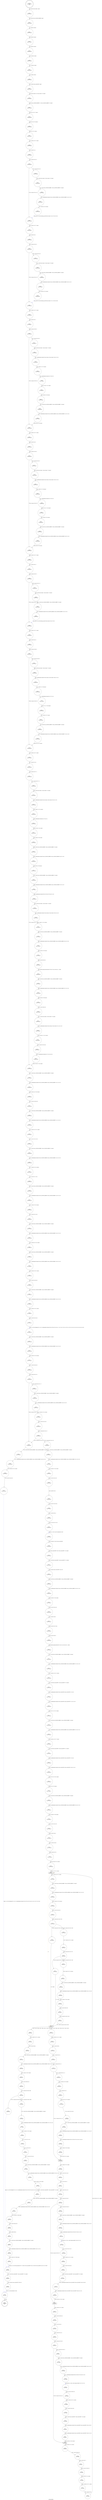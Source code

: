digraph process_polygon {
label="process_polygon"
39912 [label="N39912\n(rp:56, ep:0)\nexit", shape="doublecircle"]
39913 [label="N39913\n(rp:311, ep:311)\nentry", shape="doublecircle"]
39913 -> 39915 [label="%5 = alloca %struct.stream*, align 8"]
39915 [label="N39915\n(rp:310, ep:310)", shape="circle"]
39915 -> 39916 [label="%6 = alloca %struct._POLYGON_ORDER*, align 8"]
39916 [label="N39916\n(rp:309, ep:309)", shape="circle"]
39916 -> 39917 [label="%7 = alloca i32, align 4"]
39917 [label="N39917\n(rp:308, ep:308)", shape="circle"]
39917 -> 39918 [label="%8 = alloca i32, align 4"]
39918 [label="N39918\n(rp:307, ep:307)", shape="circle"]
39918 -> 39919 [label="%9 = alloca i32, align 4"]
39919 [label="N39919\n(rp:306, ep:306)", shape="circle"]
39919 -> 39920 [label="%10 = alloca i32, align 4"]
39920 [label="N39920\n(rp:305, ep:305)", shape="circle"]
39920 -> 39921 [label="%11 = alloca i32, align 4"]
39921 [label="N39921\n(rp:304, ep:304)", shape="circle"]
39921 -> 39922 [label="%12 = alloca i8, align 1"]
39922 [label="N39922\n(rp:303, ep:303)", shape="circle"]
39922 -> 39923 [label="%13 = alloca %struct._RD_POINT*, align 8"]
39923 [label="N39923\n(rp:302, ep:302)", shape="circle"]
39923 -> 39925 [label="store %struct.stream* %0, %struct.stream** %5, align 8"]
39925 [label="N39925\n(rp:301, ep:301)", shape="circle"]
39925 -> 39927 [label="store %struct._POLYGON_ORDER* %1, %struct._POLYGON_ORDER** %6, align 8"]
39927 [label="N39927\n(rp:300, ep:300)", shape="circle"]
39927 -> 39929 [label="store i32 %2, i32* %7, align 4"]
39929 [label="N39929\n(rp:299, ep:299)", shape="circle"]
39929 -> 39935 [label="store i32 %3, i32* %8, align 4"]
39935 [label="N39935\n(rp:298, ep:298)", shape="circle"]
39935 -> 39937 [label="store i8 0, i8* %12, align 1"]
39937 [label="N39937\n(rp:297, ep:297)", shape="circle"]
39937 -> 39938 [label="%14 = load i32, i32* %7, align 4"]
39938 [label="N39938\n(rp:296, ep:296)", shape="circle"]
39938 -> 39939 [label="%15 = and i32 %14, 1"]
39939 [label="N39939\n(rp:295, ep:295)", shape="circle"]
39939 -> 39940 [label="%16 = icmp ne i32 %15, 0"]
39940 [label="N39940\n(rp:294, ep:294)", shape="circle"]
39940 -> 40249 [label="[%16 = icmp ne i32 %15, 0]"]
39940 -> 39947 [label="[!(%16 = icmp ne i32 %15, 0)]"]
39942 [label="N39942\n(rp:292, ep:292)", shape="circle"]
39942 -> 39943 [label="%19 = load %struct._POLYGON_ORDER*, %struct._POLYGON_ORDER** %6, align 8"]
39943 [label="N39943\n(rp:291, ep:291)", shape="circle"]
39943 -> 39944 [label="%20 = getelementptr inbounds %struct._POLYGON_ORDER, %struct._POLYGON_ORDER* %19, i32 0, i32 0"]
39944 [label="N39944\n(rp:290, ep:290)", shape="circle"]
39944 -> 39945 [label="%21 = load i32, i32* %8, align 4"]
39945 [label="N39945\n(rp:289, ep:289)", shape="circle"]
39945 -> 39947 [label="rdp_in_coord --@-- call void @rdp_in_coord(%struct.stream* %18, i16* %20, i32 %21)", style="dashed", color="blue"]
39947 [label="N39947\n(rp:288, ep:288)", shape="circle"]
39947 -> 39948 [label="%23 = load i32, i32* %7, align 4"]
39948 [label="N39948\n(rp:287, ep:287)", shape="circle"]
39948 -> 39949 [label="%24 = and i32 %23, 2"]
39949 [label="N39949\n(rp:286, ep:286)", shape="circle"]
39949 -> 39950 [label="%25 = icmp ne i32 %24, 0"]
39950 [label="N39950\n(rp:285, ep:285)", shape="circle"]
39950 -> 40251 [label="[%25 = icmp ne i32 %24, 0]"]
39950 -> 39957 [label="[!(%25 = icmp ne i32 %24, 0)]"]
39952 [label="N39952\n(rp:283, ep:283)", shape="circle"]
39952 -> 39953 [label="%28 = load %struct._POLYGON_ORDER*, %struct._POLYGON_ORDER** %6, align 8"]
39953 [label="N39953\n(rp:282, ep:282)", shape="circle"]
39953 -> 39954 [label="%29 = getelementptr inbounds %struct._POLYGON_ORDER, %struct._POLYGON_ORDER* %28, i32 0, i32 1"]
39954 [label="N39954\n(rp:281, ep:281)", shape="circle"]
39954 -> 39955 [label="%30 = load i32, i32* %8, align 4"]
39955 [label="N39955\n(rp:280, ep:280)", shape="circle"]
39955 -> 39957 [label="rdp_in_coord --@-- call void @rdp_in_coord(%struct.stream* %27, i16* %29, i32 %30)", style="dashed", color="blue"]
39957 [label="N39957\n(rp:279, ep:279)", shape="circle"]
39957 -> 39958 [label="%32 = load i32, i32* %7, align 4"]
39958 [label="N39958\n(rp:278, ep:278)", shape="circle"]
39958 -> 39959 [label="%33 = and i32 %32, 4"]
39959 [label="N39959\n(rp:277, ep:277)", shape="circle"]
39959 -> 39960 [label="%34 = icmp ne i32 %33, 0"]
39960 [label="N39960\n(rp:276, ep:276)", shape="circle"]
39960 -> 40253 [label="[%34 = icmp ne i32 %33, 0]"]
39960 -> 39971 [label="[!(%34 = icmp ne i32 %33, 0)]"]
39962 [label="N39962\n(rp:274, ep:274)", shape="circle"]
39962 -> 39963 [label="%37 = getelementptr inbounds %struct.stream, %struct.stream* %36, i32 0, i32 0"]
39963 [label="N39963\n(rp:273, ep:273)", shape="circle"]
39963 -> 39964 [label="%38 = load i8*, i8** %37, align 8"]
39964 [label="N39964\n(rp:272, ep:272)", shape="circle"]
39964 -> 39965 [label="%39 = getelementptr inbounds i8, i8* %38, i32 1"]
39965 [label="N39965\n(rp:271, ep:271)", shape="circle"]
39965 -> 39966 [label="store i8* %39, i8** %37, align 8"]
39966 [label="N39966\n(rp:270, ep:270)", shape="circle"]
39966 -> 39967 [label="%40 = load i8, i8* %38, align 1"]
39967 [label="N39967\n(rp:269, ep:269)", shape="circle"]
39967 -> 39968 [label="%41 = load %struct._POLYGON_ORDER*, %struct._POLYGON_ORDER** %6, align 8"]
39968 [label="N39968\n(rp:268, ep:268)", shape="circle"]
39968 -> 39969 [label="%42 = getelementptr inbounds %struct._POLYGON_ORDER, %struct._POLYGON_ORDER* %41, i32 0, i32 2"]
39969 [label="N39969\n(rp:267, ep:267)", shape="circle"]
39969 -> 39971 [label="store i8 %40, i8* %42, align 4"]
39971 [label="N39971\n(rp:266, ep:266)", shape="circle"]
39971 -> 39972 [label="%44 = load i32, i32* %7, align 4"]
39972 [label="N39972\n(rp:265, ep:265)", shape="circle"]
39972 -> 39973 [label="%45 = and i32 %44, 8"]
39973 [label="N39973\n(rp:264, ep:264)", shape="circle"]
39973 -> 39974 [label="%46 = icmp ne i32 %45, 0"]
39974 [label="N39974\n(rp:263, ep:263)", shape="circle"]
39974 -> 40255 [label="[%46 = icmp ne i32 %45, 0]"]
39974 -> 39985 [label="[!(%46 = icmp ne i32 %45, 0)]"]
39976 [label="N39976\n(rp:261, ep:261)", shape="circle"]
39976 -> 39977 [label="%49 = getelementptr inbounds %struct.stream, %struct.stream* %48, i32 0, i32 0"]
39977 [label="N39977\n(rp:260, ep:260)", shape="circle"]
39977 -> 39978 [label="%50 = load i8*, i8** %49, align 8"]
39978 [label="N39978\n(rp:259, ep:259)", shape="circle"]
39978 -> 39979 [label="%51 = getelementptr inbounds i8, i8* %50, i32 1"]
39979 [label="N39979\n(rp:258, ep:258)", shape="circle"]
39979 -> 39980 [label="store i8* %51, i8** %49, align 8"]
39980 [label="N39980\n(rp:257, ep:257)", shape="circle"]
39980 -> 39981 [label="%52 = load i8, i8* %50, align 1"]
39981 [label="N39981\n(rp:256, ep:256)", shape="circle"]
39981 -> 39982 [label="%53 = load %struct._POLYGON_ORDER*, %struct._POLYGON_ORDER** %6, align 8"]
39982 [label="N39982\n(rp:255, ep:255)", shape="circle"]
39982 -> 39983 [label="%54 = getelementptr inbounds %struct._POLYGON_ORDER, %struct._POLYGON_ORDER* %53, i32 0, i32 3"]
39983 [label="N39983\n(rp:254, ep:254)", shape="circle"]
39983 -> 39985 [label="store i8 %52, i8* %54, align 1"]
39985 [label="N39985\n(rp:253, ep:253)", shape="circle"]
39985 -> 39986 [label="%56 = load i32, i32* %7, align 4"]
39986 [label="N39986\n(rp:252, ep:252)", shape="circle"]
39986 -> 39987 [label="%57 = and i32 %56, 16"]
39987 [label="N39987\n(rp:251, ep:251)", shape="circle"]
39987 -> 39988 [label="%58 = icmp ne i32 %57, 0"]
39988 [label="N39988\n(rp:250, ep:250)", shape="circle"]
39988 -> 40257 [label="[%58 = icmp ne i32 %57, 0]"]
39988 -> 39994 [label="[!(%58 = icmp ne i32 %57, 0)]"]
39990 [label="N39990\n(rp:248, ep:248)", shape="circle"]
39990 -> 39991 [label="%61 = load %struct._POLYGON_ORDER*, %struct._POLYGON_ORDER** %6, align 8"]
39991 [label="N39991\n(rp:247, ep:247)", shape="circle"]
39991 -> 39992 [label="%62 = getelementptr inbounds %struct._POLYGON_ORDER, %struct._POLYGON_ORDER* %61, i32 0, i32 4"]
39992 [label="N39992\n(rp:246, ep:246)", shape="circle"]
39992 -> 39994 [label="rdp_in_colour --@-- call void @rdp_in_colour(%struct.stream* %60, i32* %62)", style="dashed", color="blue"]
39994 [label="N39994\n(rp:245, ep:245)", shape="circle"]
39994 -> 39995 [label="%64 = load i32, i32* %7, align 4"]
39995 [label="N39995\n(rp:244, ep:244)", shape="circle"]
39995 -> 39996 [label="%65 = and i32 %64, 32"]
39996 [label="N39996\n(rp:243, ep:243)", shape="circle"]
39996 -> 39997 [label="%66 = icmp ne i32 %65, 0"]
39997 [label="N39997\n(rp:242, ep:242)", shape="circle"]
39997 -> 40259 [label="[%66 = icmp ne i32 %65, 0]"]
39997 -> 40008 [label="[!(%66 = icmp ne i32 %65, 0)]"]
39999 [label="N39999\n(rp:240, ep:240)", shape="circle"]
39999 -> 40000 [label="%69 = getelementptr inbounds %struct.stream, %struct.stream* %68, i32 0, i32 0"]
40000 [label="N40000\n(rp:239, ep:239)", shape="circle"]
40000 -> 40001 [label="%70 = load i8*, i8** %69, align 8"]
40001 [label="N40001\n(rp:238, ep:238)", shape="circle"]
40001 -> 40002 [label="%71 = getelementptr inbounds i8, i8* %70, i32 1"]
40002 [label="N40002\n(rp:237, ep:237)", shape="circle"]
40002 -> 40003 [label="store i8* %71, i8** %69, align 8"]
40003 [label="N40003\n(rp:236, ep:236)", shape="circle"]
40003 -> 40004 [label="%72 = load i8, i8* %70, align 1"]
40004 [label="N40004\n(rp:235, ep:235)", shape="circle"]
40004 -> 40005 [label="%73 = load %struct._POLYGON_ORDER*, %struct._POLYGON_ORDER** %6, align 8"]
40005 [label="N40005\n(rp:234, ep:234)", shape="circle"]
40005 -> 40006 [label="%74 = getelementptr inbounds %struct._POLYGON_ORDER, %struct._POLYGON_ORDER* %73, i32 0, i32 5"]
40006 [label="N40006\n(rp:233, ep:233)", shape="circle"]
40006 -> 40008 [label="store i8 %72, i8* %74, align 4"]
40008 [label="N40008\n(rp:232, ep:232)", shape="circle"]
40008 -> 40009 [label="%76 = load i32, i32* %7, align 4"]
40009 [label="N40009\n(rp:231, ep:231)", shape="circle"]
40009 -> 40010 [label="%77 = and i32 %76, 64"]
40010 [label="N40010\n(rp:230, ep:230)", shape="circle"]
40010 -> 40011 [label="%78 = icmp ne i32 %77, 0"]
40011 [label="N40011\n(rp:229, ep:229)", shape="circle"]
40011 -> 40261 [label="[%78 = icmp ne i32 %77, 0]"]
40011 -> 40043 [label="[!(%78 = icmp ne i32 %77, 0)]"]
40013 [label="N40013\n(rp:227, ep:227)", shape="circle"]
40013 -> 40014 [label="%81 = getelementptr inbounds %struct.stream, %struct.stream* %80, i32 0, i32 0"]
40014 [label="N40014\n(rp:226, ep:226)", shape="circle"]
40014 -> 40015 [label="%82 = load i8*, i8** %81, align 8"]
40015 [label="N40015\n(rp:225, ep:225)", shape="circle"]
40015 -> 40016 [label="%83 = getelementptr inbounds i8, i8* %82, i32 1"]
40016 [label="N40016\n(rp:224, ep:224)", shape="circle"]
40016 -> 40017 [label="store i8* %83, i8** %81, align 8"]
40017 [label="N40017\n(rp:223, ep:223)", shape="circle"]
40017 -> 40018 [label="%84 = load i8, i8* %82, align 1"]
40018 [label="N40018\n(rp:222, ep:222)", shape="circle"]
40018 -> 40019 [label="%85 = load %struct._POLYGON_ORDER*, %struct._POLYGON_ORDER** %6, align 8"]
40019 [label="N40019\n(rp:221, ep:221)", shape="circle"]
40019 -> 40020 [label="%86 = getelementptr inbounds %struct._POLYGON_ORDER, %struct._POLYGON_ORDER* %85, i32 0, i32 6"]
40020 [label="N40020\n(rp:220, ep:220)", shape="circle"]
40020 -> 40021 [label="store i8 %84, i8* %86, align 1"]
40021 [label="N40021\n(rp:219, ep:219)", shape="circle"]
40021 -> 40022 [label="%87 = load %struct._POLYGON_ORDER*, %struct._POLYGON_ORDER** %6, align 8"]
40022 [label="N40022\n(rp:218, ep:218)", shape="circle"]
40022 -> 40023 [label="%88 = getelementptr inbounds %struct._POLYGON_ORDER, %struct._POLYGON_ORDER* %87, i32 0, i32 7"]
40023 [label="N40023\n(rp:217, ep:217)", shape="circle"]
40023 -> 40024 [label="%89 = getelementptr inbounds [256 x i8], [256 x i8]* %88, i32 0, i32 0"]
40024 [label="N40024\n(rp:216, ep:216)", shape="circle"]
40024 -> 40025 [label="%90 = load %struct.stream*, %struct.stream** %5, align 8"]
40025 [label="N40025\n(rp:215, ep:215)", shape="circle"]
40025 -> 40026 [label="%91 = getelementptr inbounds %struct.stream, %struct.stream* %90, i32 0, i32 0"]
40026 [label="N40026\n(rp:214, ep:214)", shape="circle"]
40026 -> 40027 [label="%92 = load i8*, i8** %91, align 8"]
40027 [label="N40027\n(rp:213, ep:213)", shape="circle"]
40027 -> 40028 [label="%93 = load %struct._POLYGON_ORDER*, %struct._POLYGON_ORDER** %6, align 8"]
40028 [label="N40028\n(rp:212, ep:212)", shape="circle"]
40028 -> 40029 [label="%94 = getelementptr inbounds %struct._POLYGON_ORDER, %struct._POLYGON_ORDER* %93, i32 0, i32 6"]
40029 [label="N40029\n(rp:211, ep:211)", shape="circle"]
40029 -> 40030 [label="%95 = load i8, i8* %94, align 1"]
40030 [label="N40030\n(rp:210, ep:210)", shape="circle"]
40030 -> 40031 [label="%96 = zext i8 %95 to i64"]
40031 [label="N40031\n(rp:209, ep:209)", shape="circle"]
40031 -> 40032 [label="call void @llvm.memcpy.p0i8.p0i8.i64(i8* %89, i8* %92, i64 %96, i32 1, i1 false)"]
40032 [label="N40032\n(rp:208, ep:208)", shape="circle"]
40032 -> 40033 [label="%97 = load %struct._POLYGON_ORDER*, %struct._POLYGON_ORDER** %6, align 8"]
40033 [label="N40033\n(rp:207, ep:207)", shape="circle"]
40033 -> 40034 [label="%98 = getelementptr inbounds %struct._POLYGON_ORDER, %struct._POLYGON_ORDER* %97, i32 0, i32 6"]
40034 [label="N40034\n(rp:206, ep:206)", shape="circle"]
40034 -> 40035 [label="%99 = load i8, i8* %98, align 1"]
40035 [label="N40035\n(rp:205, ep:205)", shape="circle"]
40035 -> 40036 [label="%100 = zext i8 %99 to i32"]
40036 [label="N40036\n(rp:204, ep:204)", shape="circle"]
40036 -> 40037 [label="%101 = load %struct.stream*, %struct.stream** %5, align 8"]
40037 [label="N40037\n(rp:203, ep:203)", shape="circle"]
40037 -> 40038 [label="%102 = getelementptr inbounds %struct.stream, %struct.stream* %101, i32 0, i32 0"]
40038 [label="N40038\n(rp:202, ep:202)", shape="circle"]
40038 -> 40039 [label="%103 = load i8*, i8** %102, align 8"]
40039 [label="N40039\n(rp:201, ep:201)", shape="circle"]
40039 -> 40040 [label="%104 = sext i32 %100 to i64"]
40040 [label="N40040\n(rp:200, ep:200)", shape="circle"]
40040 -> 40041 [label="%105 = getelementptr inbounds i8, i8* %103, i64 %104"]
40041 [label="N40041\n(rp:199, ep:199)", shape="circle"]
40041 -> 40043 [label="store i8* %105, i8** %102, align 8"]
40043 [label="N40043\n(rp:198, ep:198)", shape="circle"]
40043 -> 40044 [label="%107 = load %struct._POLYGON_ORDER*, %struct._POLYGON_ORDER** %6, align 8"]
40044 [label="N40044\n(rp:197, ep:197)", shape="circle"]
40044 -> 40045 [label="%108 = getelementptr inbounds %struct._POLYGON_ORDER, %struct._POLYGON_ORDER* %107, i32 0, i32 0"]
40045 [label="N40045\n(rp:196, ep:196)", shape="circle"]
40045 -> 40046 [label="%109 = load i16, i16* %108, align 4"]
40046 [label="N40046\n(rp:195, ep:195)", shape="circle"]
40046 -> 40047 [label="%110 = sext i16 %109 to i32"]
40047 [label="N40047\n(rp:194, ep:194)", shape="circle"]
40047 -> 40048 [label="%111 = load %struct._POLYGON_ORDER*, %struct._POLYGON_ORDER** %6, align 8"]
40048 [label="N40048\n(rp:193, ep:193)", shape="circle"]
40048 -> 40049 [label="%112 = getelementptr inbounds %struct._POLYGON_ORDER, %struct._POLYGON_ORDER* %111, i32 0, i32 1"]
40049 [label="N40049\n(rp:192, ep:192)", shape="circle"]
40049 -> 40050 [label="%113 = load i16, i16* %112, align 2"]
40050 [label="N40050\n(rp:191, ep:191)", shape="circle"]
40050 -> 40051 [label="%114 = sext i16 %113 to i32"]
40051 [label="N40051\n(rp:190, ep:190)", shape="circle"]
40051 -> 40052 [label="%115 = load %struct._POLYGON_ORDER*, %struct._POLYGON_ORDER** %6, align 8"]
40052 [label="N40052\n(rp:189, ep:189)", shape="circle"]
40052 -> 40053 [label="%116 = getelementptr inbounds %struct._POLYGON_ORDER, %struct._POLYGON_ORDER* %115, i32 0, i32 2"]
40053 [label="N40053\n(rp:188, ep:188)", shape="circle"]
40053 -> 40054 [label="%117 = load i8, i8* %116, align 4"]
40054 [label="N40054\n(rp:187, ep:187)", shape="circle"]
40054 -> 40055 [label="%118 = zext i8 %117 to i32"]
40055 [label="N40055\n(rp:186, ep:186)", shape="circle"]
40055 -> 40056 [label="%119 = load %struct._POLYGON_ORDER*, %struct._POLYGON_ORDER** %6, align 8"]
40056 [label="N40056\n(rp:185, ep:185)", shape="circle"]
40056 -> 40057 [label="%120 = getelementptr inbounds %struct._POLYGON_ORDER, %struct._POLYGON_ORDER* %119, i32 0, i32 3"]
40057 [label="N40057\n(rp:184, ep:184)", shape="circle"]
40057 -> 40058 [label="%121 = load i8, i8* %120, align 1"]
40058 [label="N40058\n(rp:183, ep:183)", shape="circle"]
40058 -> 40059 [label="%122 = zext i8 %121 to i32"]
40059 [label="N40059\n(rp:182, ep:182)", shape="circle"]
40059 -> 40060 [label="%123 = load %struct._POLYGON_ORDER*, %struct._POLYGON_ORDER** %6, align 8"]
40060 [label="N40060\n(rp:181, ep:181)", shape="circle"]
40060 -> 40061 [label="%124 = getelementptr inbounds %struct._POLYGON_ORDER, %struct._POLYGON_ORDER* %123, i32 0, i32 4"]
40061 [label="N40061\n(rp:180, ep:180)", shape="circle"]
40061 -> 40062 [label="%125 = load i32, i32* %124, align 4"]
40062 [label="N40062\n(rp:179, ep:179)", shape="circle"]
40062 -> 40063 [label="%126 = load %struct._POLYGON_ORDER*, %struct._POLYGON_ORDER** %6, align 8"]
40063 [label="N40063\n(rp:178, ep:178)", shape="circle"]
40063 -> 40064 [label="%127 = getelementptr inbounds %struct._POLYGON_ORDER, %struct._POLYGON_ORDER* %126, i32 0, i32 5"]
40064 [label="N40064\n(rp:177, ep:177)", shape="circle"]
40064 -> 40065 [label="%128 = load i8, i8* %127, align 4"]
40065 [label="N40065\n(rp:176, ep:176)", shape="circle"]
40065 -> 40066 [label="%129 = zext i8 %128 to i32"]
40066 [label="N40066\n(rp:175, ep:175)", shape="circle"]
40066 -> 40067 [label="%130 = load %struct._POLYGON_ORDER*, %struct._POLYGON_ORDER** %6, align 8"]
40067 [label="N40067\n(rp:174, ep:174)", shape="circle"]
40067 -> 40068 [label="%131 = getelementptr inbounds %struct._POLYGON_ORDER, %struct._POLYGON_ORDER* %130, i32 0, i32 6"]
40068 [label="N40068\n(rp:173, ep:173)", shape="circle"]
40068 -> 40069 [label="%132 = load i8, i8* %131, align 1"]
40069 [label="N40069\n(rp:172, ep:172)", shape="circle"]
40069 -> 40070 [label="%133 = zext i8 %132 to i32"]
40070 [label="N40070\n(rp:171, ep:171)", shape="circle"]
40070 -> 40071 [label="logger --@-- call void @logger(i32 5, i32 0, i8* getelementptr inbounds ([68 x i8], [68 x i8]* @.str.24.117, i32 0, i32 0), i32 %110, i32 %114, i32 %118, i32 %122, i32 %125, i32 %129, i32 %133)", style="dashed", color="blue"]
40071 [label="N40071\n(rp:170, ep:170)", shape="circle"]
40071 -> 40072 [label="%134 = load %struct._POLYGON_ORDER*, %struct._POLYGON_ORDER** %6, align 8"]
40072 [label="N40072\n(rp:169, ep:169)", shape="circle"]
40072 -> 40073 [label="%135 = getelementptr inbounds %struct._POLYGON_ORDER, %struct._POLYGON_ORDER* %134, i32 0, i32 2"]
40073 [label="N40073\n(rp:168, ep:168)", shape="circle"]
40073 -> 40074 [label="%136 = load i8, i8* %135, align 4"]
40074 [label="N40074\n(rp:167, ep:167)", shape="circle"]
40074 -> 40075 [label="%137 = zext i8 %136 to i32"]
40075 [label="N40075\n(rp:166, ep:166)", shape="circle"]
40075 -> 40076 [label="%138 = icmp slt i32 %137, 1"]
40076 [label="N40076\n(rp:165, ep:165)", shape="circle"]
40076 -> 40264 [label="[!(%138 = icmp slt i32 %137, 1)]"]
40076 -> 40083 [label="[%138 = icmp slt i32 %137, 1]"]
40078 [label="N40078\n(rp:163, ep:163)", shape="circle"]
40078 -> 40079 [label="%141 = getelementptr inbounds %struct._POLYGON_ORDER, %struct._POLYGON_ORDER* %140, i32 0, i32 2"]
40079 [label="N40079\n(rp:162, ep:162)", shape="circle"]
40079 -> 40080 [label="%142 = load i8, i8* %141, align 4"]
40080 [label="N40080\n(rp:161, ep:161)", shape="circle"]
40080 -> 40081 [label="%143 = zext i8 %142 to i32"]
40081 [label="N40081\n(rp:160, ep:160)", shape="circle"]
40081 -> 40082 [label="%144 = icmp sgt i32 %143, 16"]
40082 [label="N40082\n(rp:159, ep:159)", shape="circle"]
40082 -> 40266 [label="[!(%144 = icmp sgt i32 %143, 16)]"]
40082 -> 40083 [label="[%144 = icmp sgt i32 %143, 16]"]
40083 [label="N40083\n(rp:158, ep:158)", shape="circle"]
40083 -> 40084 [label="%146 = load %struct._POLYGON_ORDER*, %struct._POLYGON_ORDER** %6, align 8"]
40084 [label="N40084\n(rp:157, ep:157)", shape="circle"]
40084 -> 40085 [label="%147 = getelementptr inbounds %struct._POLYGON_ORDER, %struct._POLYGON_ORDER* %146, i32 0, i32 2"]
40085 [label="N40085\n(rp:156, ep:156)", shape="circle"]
40085 -> 40086 [label="%148 = load i8, i8* %147, align 4"]
40086 [label="N40086\n(rp:155, ep:155)", shape="circle"]
40086 -> 40087 [label="%149 = zext i8 %148 to i32"]
40087 [label="N40087\n(rp:154, ep:154)", shape="circle"]
40087 -> 40248 [label="logger --@-- call void @logger(i32 5, i32 3, i8* getelementptr inbounds ([33 x i8], [33 x i8]* @.str.25.118, i32 0, i32 0), i32 %149)", style="dashed", color="blue"]
40090 [label="N40090\n(rp:152, ep:152)", shape="circle"]
40090 -> 40091 [label="%152 = getelementptr inbounds %struct._POLYGON_ORDER, %struct._POLYGON_ORDER* %151, i32 0, i32 5"]
40091 [label="N40091\n(rp:151, ep:151)", shape="circle"]
40091 -> 40092 [label="%153 = load i8, i8* %152, align 4"]
40092 [label="N40092\n(rp:150, ep:150)", shape="circle"]
40092 -> 40093 [label="%154 = zext i8 %153 to i32"]
40093 [label="N40093\n(rp:149, ep:149)", shape="circle"]
40093 -> 40094 [label="%155 = add i32 %154, 1"]
40094 [label="N40094\n(rp:148, ep:148)", shape="circle"]
40094 -> 40095 [label="%156 = sext i32 %155 to i64"]
40095 [label="N40095\n(rp:147, ep:147)", shape="circle"]
40095 -> 40096 [label="%157 = mul i64 %156, 4"]
40096 [label="N40096\n(rp:146, ep:146)", shape="circle"]
40096 -> 40097 [label="%158 = trunc i64 %157 to i32"]
40097 [label="N40097\n(rp:145, ep:145)", shape="circle"]
40097 -> 40098 [label="xmalloc --@-- %159 = call i8* @xmalloc(i32 %158)", style="dashed", color="blue"]
40098 [label="N40098\n(rp:144, ep:144)", shape="circle"]
40098 -> 40099 [label="%160 = bitcast i8* %159 to %struct._RD_POINT*"]
40099 [label="N40099\n(rp:143, ep:143)", shape="circle"]
40099 -> 40100 [label="store %struct._RD_POINT* %160, %struct._RD_POINT** %13, align 8"]
40100 [label="N40100\n(rp:142, ep:142)", shape="circle"]
40100 -> 40101 [label="%161 = load %struct._RD_POINT*, %struct._RD_POINT** %13, align 8"]
40101 [label="N40101\n(rp:141, ep:141)", shape="circle"]
40101 -> 40102 [label="%162 = bitcast %struct._RD_POINT* %161 to i8*"]
40102 [label="N40102\n(rp:140, ep:140)", shape="circle"]
40102 -> 40103 [label="%163 = load %struct._POLYGON_ORDER*, %struct._POLYGON_ORDER** %6, align 8"]
40103 [label="N40103\n(rp:139, ep:139)", shape="circle"]
40103 -> 40104 [label="%164 = getelementptr inbounds %struct._POLYGON_ORDER, %struct._POLYGON_ORDER* %163, i32 0, i32 5"]
40104 [label="N40104\n(rp:138, ep:138)", shape="circle"]
40104 -> 40105 [label="%165 = load i8, i8* %164, align 4"]
40105 [label="N40105\n(rp:137, ep:137)", shape="circle"]
40105 -> 40106 [label="%166 = zext i8 %165 to i32"]
40106 [label="N40106\n(rp:136, ep:136)", shape="circle"]
40106 -> 40107 [label="%167 = add i32 %166, 1"]
40107 [label="N40107\n(rp:135, ep:135)", shape="circle"]
40107 -> 40108 [label="%168 = sext i32 %167 to i64"]
40108 [label="N40108\n(rp:134, ep:134)", shape="circle"]
40108 -> 40109 [label="%169 = mul i64 %168, 4"]
40109 [label="N40109\n(rp:133, ep:133)", shape="circle"]
40109 -> 40110 [label="call void @llvm.memset.p0i8.i64(i8* %162, i8 0, i64 %169, i32 2, i1 false)"]
40110 [label="N40110\n(rp:132, ep:132)", shape="circle"]
40110 -> 40111 [label="%170 = load %struct._POLYGON_ORDER*, %struct._POLYGON_ORDER** %6, align 8"]
40111 [label="N40111\n(rp:131, ep:131)", shape="circle"]
40111 -> 40112 [label="%171 = getelementptr inbounds %struct._POLYGON_ORDER, %struct._POLYGON_ORDER* %170, i32 0, i32 0"]
40112 [label="N40112\n(rp:130, ep:130)", shape="circle"]
40112 -> 40113 [label="%172 = load i16, i16* %171, align 4"]
40113 [label="N40113\n(rp:129, ep:129)", shape="circle"]
40113 -> 40114 [label="%173 = load %struct._RD_POINT*, %struct._RD_POINT** %13, align 8"]
40114 [label="N40114\n(rp:128, ep:128)", shape="circle"]
40114 -> 40115 [label="%174 = getelementptr inbounds %struct._RD_POINT, %struct._RD_POINT* %173, i64 0"]
40115 [label="N40115\n(rp:127, ep:127)", shape="circle"]
40115 -> 40116 [label="%175 = getelementptr inbounds %struct._RD_POINT, %struct._RD_POINT* %174, i32 0, i32 0"]
40116 [label="N40116\n(rp:126, ep:126)", shape="circle"]
40116 -> 40117 [label="store i16 %172, i16* %175, align 2"]
40117 [label="N40117\n(rp:125, ep:125)", shape="circle"]
40117 -> 40118 [label="%176 = load %struct._POLYGON_ORDER*, %struct._POLYGON_ORDER** %6, align 8"]
40118 [label="N40118\n(rp:124, ep:124)", shape="circle"]
40118 -> 40119 [label="%177 = getelementptr inbounds %struct._POLYGON_ORDER, %struct._POLYGON_ORDER* %176, i32 0, i32 1"]
40119 [label="N40119\n(rp:123, ep:123)", shape="circle"]
40119 -> 40120 [label="%178 = load i16, i16* %177, align 2"]
40120 [label="N40120\n(rp:122, ep:122)", shape="circle"]
40120 -> 40121 [label="%179 = load %struct._RD_POINT*, %struct._RD_POINT** %13, align 8"]
40121 [label="N40121\n(rp:121, ep:121)", shape="circle"]
40121 -> 40122 [label="%180 = getelementptr inbounds %struct._RD_POINT, %struct._RD_POINT* %179, i64 0"]
40122 [label="N40122\n(rp:120, ep:120)", shape="circle"]
40122 -> 40123 [label="%181 = getelementptr inbounds %struct._RD_POINT, %struct._RD_POINT* %180, i32 0, i32 1"]
40123 [label="N40123\n(rp:119, ep:119)", shape="circle"]
40123 -> 40124 [label="store i16 %178, i16* %181, align 2"]
40124 [label="N40124\n(rp:118, ep:118)", shape="circle"]
40124 -> 40125 [label="store i32 0, i32* %9, align 4"]
40125 [label="N40125\n(rp:117, ep:117)", shape="circle"]
40125 -> 40126 [label="%182 = load %struct._POLYGON_ORDER*, %struct._POLYGON_ORDER** %6, align 8"]
40126 [label="N40126\n(rp:116, ep:116)", shape="circle"]
40126 -> 40127 [label="%183 = getelementptr inbounds %struct._POLYGON_ORDER, %struct._POLYGON_ORDER* %182, i32 0, i32 5"]
40127 [label="N40127\n(rp:115, ep:115)", shape="circle"]
40127 -> 40128 [label="%184 = load i8, i8* %183, align 4"]
40128 [label="N40128\n(rp:114, ep:114)", shape="circle"]
40128 -> 40129 [label="%185 = zext i8 %184 to i32"]
40129 [label="N40129\n(rp:113, ep:113)", shape="circle"]
40129 -> 40130 [label="%186 = sub i32 %185, 1"]
40130 [label="N40130\n(rp:112, ep:112)", shape="circle"]
40130 -> 40131 [label="%187 = sdiv i32 %186, 4"]
40131 [label="N40131\n(rp:111, ep:111)", shape="circle"]
40131 -> 40132 [label="%188 = add i32 %187, 1"]
40132 [label="N40132\n(rp:110, ep:110)", shape="circle"]
40132 -> 40133 [label="store i32 %188, i32* %10, align 4"]
40133 [label="N40133\n(rp:109, ep:109)", shape="circle"]
40133 -> 40135 [label="store i32 1, i32* %11, align 4"]
40135 [label="N40135\n(rp:108, ep:52)", shape="box"]
40135 -> 40136 [label="%190 = load i32, i32* %11, align 4"]
40135 -> 40135 [label="@", style="dashed", color="orange"]
40135 -> 40152 [label="@", style="dashed", color="orange"]
40136 [label="N40136\n(rp:107, ep:51)", shape="circle"]
40136 -> 40137 [label="%191 = load %struct._POLYGON_ORDER*, %struct._POLYGON_ORDER** %6, align 8"]
40137 [label="N40137\n(rp:106, ep:50)", shape="circle"]
40137 -> 40138 [label="%192 = getelementptr inbounds %struct._POLYGON_ORDER, %struct._POLYGON_ORDER* %191, i32 0, i32 5"]
40138 [label="N40138\n(rp:105, ep:49)", shape="circle"]
40138 -> 40139 [label="%193 = load i8, i8* %192, align 4"]
40139 [label="N40139\n(rp:104, ep:48)", shape="circle"]
40139 -> 40140 [label="%194 = zext i8 %193 to i32"]
40140 [label="N40140\n(rp:103, ep:47)", shape="circle"]
40140 -> 40141 [label="%195 = icmp sle i32 %190, %194"]
40141 [label="N40141\n(rp:102, ep:46)", shape="circle"]
40141 -> 40267 [label="[%195 = icmp sle i32 %190, %194]"]
40141 -> 40268 [label="[!(%195 = icmp sle i32 %190, %194)]"]
40143 [label="N40143\n(rp:99, ep:44)", shape="circle"]
40143 -> 40144 [label="%198 = icmp slt i32 %197, 256"]
40144 [label="N40144\n(rp:98, ep:43)", shape="circle"]
40144 -> 40270 [label="[%198 = icmp slt i32 %197, 256]"]
40144 -> 40271 [label="[!(%198 = icmp slt i32 %197, 256)]"]
40146 [label="N40146\n(rp:95, ep:41)", shape="circle"]
40146 -> 40147 [label="%201 = load %struct._POLYGON_ORDER*, %struct._POLYGON_ORDER** %6, align 8"]
40147 [label="N40147\n(rp:94, ep:40)", shape="circle"]
40147 -> 40148 [label="%202 = getelementptr inbounds %struct._POLYGON_ORDER, %struct._POLYGON_ORDER* %201, i32 0, i32 6"]
40148 [label="N40148\n(rp:93, ep:39)", shape="circle"]
40148 -> 40149 [label="%203 = load i8, i8* %202, align 1"]
40149 [label="N40149\n(rp:92, ep:38)", shape="circle"]
40149 -> 40150 [label="%204 = zext i8 %203 to i32"]
40150 [label="N40150\n(rp:91, ep:37)", shape="circle"]
40150 -> 40151 [label="%205 = icmp slt i32 %200, %204"]
40151 [label="N40151\n(rp:90, ep:36)", shape="circle"]
40151 -> 40152 [label="207 = [%205 = icmp slt i32 %200, %204]"]
40152 [label="N40152\n(rp:89, ep:33)", shape="box"]
40152 -> 40274 [label="[%207 = phi i1 [ false, %196 ], [ false, %189 ], [ %205, %199 ]]"]
40152 -> 40275 [label="[!(%207 = phi i1 [ false, %196 ], [ false, %189 ], [ %205, %199 ])]"]
40154 [label="N40154\n(rp:54, ep:107)", shape="circle"]
40154 -> 40155 [label="%210 = sub i32 %209, 1"]
40155 [label="N40155\n(rp:53, ep:106)", shape="circle"]
40155 -> 40156 [label="%211 = srem i32 %210, 4"]
40156 [label="N40156\n(rp:52, ep:105)", shape="circle"]
40156 -> 40157 [label="%212 = icmp eq i32 %211, 0"]
40157 [label="N40157\n(rp:51, ep:104)", shape="circle"]
40157 -> 40276 [label="[%212 = icmp eq i32 %211, 0]"]
40157 -> 40168 [label="[!(%212 = icmp eq i32 %211, 0)]"]
40159 [label="N40159\n(rp:49, ep:102)", shape="circle"]
40159 -> 40160 [label="%215 = add i32 %214, 1"]
40160 [label="N40160\n(rp:48, ep:101)", shape="circle"]
40160 -> 40161 [label="store i32 %215, i32* %9, align 4"]
40161 [label="N40161\n(rp:47, ep:100)", shape="circle"]
40161 -> 40162 [label="%216 = sext i32 %214 to i64"]
40162 [label="N40162\n(rp:46, ep:99)", shape="circle"]
40162 -> 40163 [label="%217 = load %struct._POLYGON_ORDER*, %struct._POLYGON_ORDER** %6, align 8"]
40163 [label="N40163\n(rp:45, ep:98)", shape="circle"]
40163 -> 40164 [label="%218 = getelementptr inbounds %struct._POLYGON_ORDER, %struct._POLYGON_ORDER* %217, i32 0, i32 7"]
40164 [label="N40164\n(rp:44, ep:97)", shape="circle"]
40164 -> 40165 [label="%219 = getelementptr inbounds [256 x i8], [256 x i8]* %218, i64 0, i64 %216"]
40165 [label="N40165\n(rp:43, ep:96)", shape="circle"]
40165 -> 40166 [label="%220 = load i8, i8* %219, align 1"]
40166 [label="N40166\n(rp:42, ep:95)", shape="circle"]
40166 -> 40168 [label="store i8 %220, i8* %12, align 1"]
40168 [label="N40168\n(rp:41, ep:94)", shape="box"]
40168 -> 40169 [label="%222 = load i8, i8* %12, align 1"]
40169 [label="N40169\n(rp:40, ep:93)", shape="circle"]
40169 -> 40170 [label="%223 = zext i8 %222 to i32"]
40170 [label="N40170\n(rp:39, ep:92)", shape="circle"]
40170 -> 40171 [label="%224 = xor i32 %223, -1"]
40171 [label="N40171\n(rp:38, ep:91)", shape="circle"]
40171 -> 40172 [label="%225 = and i32 %224, 128"]
40172 [label="N40172\n(rp:37, ep:90)", shape="circle"]
40172 -> 40173 [label="%226 = icmp ne i32 %225, 0"]
40173 [label="N40173\n(rp:36, ep:89)", shape="circle"]
40173 -> 40278 [label="[%226 = icmp ne i32 %225, 0]"]
40173 -> 40186 [label="[!(%226 = icmp ne i32 %225, 0)]"]
40175 [label="N40175\n(rp:34, ep:87)", shape="circle"]
40175 -> 40176 [label="%229 = getelementptr inbounds %struct._POLYGON_ORDER, %struct._POLYGON_ORDER* %228, i32 0, i32 7"]
40176 [label="N40176\n(rp:33, ep:86)", shape="circle"]
40176 -> 40177 [label="%230 = getelementptr inbounds [256 x i8], [256 x i8]* %229, i32 0, i32 0"]
40177 [label="N40177\n(rp:32, ep:85)", shape="circle"]
40177 -> 40178 [label="parse_delta --@-- %231 = call i32 @parse_delta(i8* %230, i32* %10)", style="dashed", color="blue"]
40178 [label="N40178\n(rp:31, ep:84)", shape="circle"]
40178 -> 40179 [label="%232 = trunc i32 %231 to i16"]
40179 [label="N40179\n(rp:30, ep:83)", shape="circle"]
40179 -> 40180 [label="%233 = load i32, i32* %11, align 4"]
40180 [label="N40180\n(rp:29, ep:82)", shape="circle"]
40180 -> 40181 [label="%234 = sext i32 %233 to i64"]
40181 [label="N40181\n(rp:28, ep:81)", shape="circle"]
40181 -> 40182 [label="%235 = load %struct._RD_POINT*, %struct._RD_POINT** %13, align 8"]
40182 [label="N40182\n(rp:27, ep:80)", shape="circle"]
40182 -> 40183 [label="%236 = getelementptr inbounds %struct._RD_POINT, %struct._RD_POINT* %235, i64 %234"]
40183 [label="N40183\n(rp:26, ep:79)", shape="circle"]
40183 -> 40184 [label="%237 = getelementptr inbounds %struct._RD_POINT, %struct._RD_POINT* %236, i32 0, i32 0"]
40184 [label="N40184\n(rp:25, ep:78)", shape="circle"]
40184 -> 40186 [label="store i16 %232, i16* %237, align 2"]
40186 [label="N40186\n(rp:24, ep:77)", shape="box"]
40186 -> 40187 [label="%239 = load i8, i8* %12, align 1"]
40187 [label="N40187\n(rp:23, ep:76)", shape="circle"]
40187 -> 40188 [label="%240 = zext i8 %239 to i32"]
40188 [label="N40188\n(rp:22, ep:75)", shape="circle"]
40188 -> 40189 [label="%241 = xor i32 %240, -1"]
40189 [label="N40189\n(rp:21, ep:74)", shape="circle"]
40189 -> 40190 [label="%242 = and i32 %241, 64"]
40190 [label="N40190\n(rp:20, ep:73)", shape="circle"]
40190 -> 40191 [label="%243 = icmp ne i32 %242, 0"]
40191 [label="N40191\n(rp:19, ep:72)", shape="circle"]
40191 -> 40280 [label="[%243 = icmp ne i32 %242, 0]"]
40191 -> 40204 [label="[!(%243 = icmp ne i32 %242, 0)]"]
40193 [label="N40193\n(rp:17, ep:70)", shape="circle"]
40193 -> 40194 [label="%246 = getelementptr inbounds %struct._POLYGON_ORDER, %struct._POLYGON_ORDER* %245, i32 0, i32 7"]
40194 [label="N40194\n(rp:16, ep:69)", shape="circle"]
40194 -> 40195 [label="%247 = getelementptr inbounds [256 x i8], [256 x i8]* %246, i32 0, i32 0"]
40195 [label="N40195\n(rp:15, ep:68)", shape="circle"]
40195 -> 40196 [label="parse_delta --@-- %248 = call i32 @parse_delta(i8* %247, i32* %10)", style="dashed", color="blue"]
40196 [label="N40196\n(rp:14, ep:67)", shape="circle"]
40196 -> 40197 [label="%249 = trunc i32 %248 to i16"]
40197 [label="N40197\n(rp:13, ep:66)", shape="circle"]
40197 -> 40198 [label="%250 = load i32, i32* %11, align 4"]
40198 [label="N40198\n(rp:12, ep:65)", shape="circle"]
40198 -> 40199 [label="%251 = sext i32 %250 to i64"]
40199 [label="N40199\n(rp:11, ep:64)", shape="circle"]
40199 -> 40200 [label="%252 = load %struct._RD_POINT*, %struct._RD_POINT** %13, align 8"]
40200 [label="N40200\n(rp:10, ep:63)", shape="circle"]
40200 -> 40201 [label="%253 = getelementptr inbounds %struct._RD_POINT, %struct._RD_POINT* %252, i64 %251"]
40201 [label="N40201\n(rp:9, ep:62)", shape="circle"]
40201 -> 40202 [label="%254 = getelementptr inbounds %struct._RD_POINT, %struct._RD_POINT* %253, i32 0, i32 1"]
40202 [label="N40202\n(rp:8, ep:61)", shape="circle"]
40202 -> 40204 [label="store i16 %249, i16* %254, align 2"]
40204 [label="N40204\n(rp:7, ep:60)", shape="box"]
40204 -> 40205 [label="%256 = load i8, i8* %12, align 1"]
40205 [label="N40205\n(rp:6, ep:59)", shape="circle"]
40205 -> 40206 [label="%257 = zext i8 %256 to i32"]
40206 [label="N40206\n(rp:5, ep:58)", shape="circle"]
40206 -> 40207 [label="%258 = shl i32 %257, 2"]
40207 [label="N40207\n(rp:4, ep:57)", shape="circle"]
40207 -> 40208 [label="%259 = trunc i32 %258 to i8"]
40208 [label="N40208\n(rp:3, ep:56)", shape="circle"]
40208 -> 40210 [label="store i8 %259, i8* %12, align 1"]
40210 [label="N40210\n(rp:2, ep:55)", shape="circle"]
40210 -> 40211 [label="%261 = load i32, i32* %11, align 4"]
40211 [label="N40211\n(rp:1, ep:54)", shape="circle"]
40211 -> 40212 [label="%262 = add i32 %261, 1"]
40212 [label="N40212\n(rp:0, ep:53)", shape="circle"]
40212 -> 40135 [label="store i32 %262, i32* %11, align 4"]
40215 [label="N40215\n(rp:87, ep:31)", shape="circle"]
40215 -> 40216 [label="%265 = sub i32 %264, 1"]
40216 [label="N40216\n(rp:86, ep:30)", shape="circle"]
40216 -> 40217 [label="%266 = load %struct._POLYGON_ORDER*, %struct._POLYGON_ORDER** %6, align 8"]
40217 [label="N40217\n(rp:85, ep:29)", shape="circle"]
40217 -> 40218 [label="%267 = getelementptr inbounds %struct._POLYGON_ORDER, %struct._POLYGON_ORDER* %266, i32 0, i32 5"]
40218 [label="N40218\n(rp:84, ep:28)", shape="circle"]
40218 -> 40219 [label="%268 = load i8, i8* %267, align 4"]
40219 [label="N40219\n(rp:83, ep:27)", shape="circle"]
40219 -> 40220 [label="%269 = zext i8 %268 to i32"]
40220 [label="N40220\n(rp:82, ep:26)", shape="circle"]
40220 -> 40221 [label="%270 = icmp eq i32 %265, %269"]
40221 [label="N40221\n(rp:81, ep:25)", shape="circle"]
40221 -> 40282 [label="[%270 = icmp eq i32 %265, %269]"]
40221 -> 40283 [label="[!(%270 = icmp eq i32 %265, %269)]"]
40223 [label="N40223\n(rp:78, ep:22)", shape="circle"]
40223 -> 40224 [label="%273 = getelementptr inbounds %struct._POLYGON_ORDER, %struct._POLYGON_ORDER* %272, i32 0, i32 2"]
40224 [label="N40224\n(rp:77, ep:21)", shape="circle"]
40224 -> 40225 [label="%274 = load i8, i8* %273, align 4"]
40225 [label="N40225\n(rp:76, ep:20)", shape="circle"]
40225 -> 40226 [label="%275 = zext i8 %274 to i32"]
40226 [label="N40226\n(rp:75, ep:19)", shape="circle"]
40226 -> 40227 [label="%276 = sub i32 %275, 1"]
40227 [label="N40227\n(rp:74, ep:18)", shape="circle"]
40227 -> 40228 [label="%277 = trunc i32 %276 to i8"]
40228 [label="N40228\n(rp:73, ep:17)", shape="circle"]
40228 -> 40229 [label="%278 = load %struct._POLYGON_ORDER*, %struct._POLYGON_ORDER** %6, align 8"]
40229 [label="N40229\n(rp:72, ep:16)", shape="circle"]
40229 -> 40230 [label="%279 = getelementptr inbounds %struct._POLYGON_ORDER, %struct._POLYGON_ORDER* %278, i32 0, i32 3"]
40230 [label="N40230\n(rp:71, ep:15)", shape="circle"]
40230 -> 40231 [label="%280 = load i8, i8* %279, align 1"]
40231 [label="N40231\n(rp:70, ep:14)", shape="circle"]
40231 -> 40232 [label="%281 = load %struct._RD_POINT*, %struct._RD_POINT** %13, align 8"]
40232 [label="N40232\n(rp:69, ep:13)", shape="circle"]
40232 -> 40233 [label="%282 = load %struct._POLYGON_ORDER*, %struct._POLYGON_ORDER** %6, align 8"]
40233 [label="N40233\n(rp:68, ep:12)", shape="circle"]
40233 -> 40234 [label="%283 = getelementptr inbounds %struct._POLYGON_ORDER, %struct._POLYGON_ORDER* %282, i32 0, i32 5"]
40234 [label="N40234\n(rp:67, ep:11)", shape="circle"]
40234 -> 40235 [label="%284 = load i8, i8* %283, align 4"]
40235 [label="N40235\n(rp:66, ep:10)", shape="circle"]
40235 -> 40236 [label="%285 = zext i8 %284 to i32"]
40236 [label="N40236\n(rp:65, ep:9)", shape="circle"]
40236 -> 40237 [label="%286 = add i32 %285, 1"]
40237 [label="N40237\n(rp:64, ep:8)", shape="circle"]
40237 -> 40238 [label="%287 = load %struct._POLYGON_ORDER*, %struct._POLYGON_ORDER** %6, align 8"]
40238 [label="N40238\n(rp:63, ep:7)", shape="circle"]
40238 -> 40239 [label="%288 = getelementptr inbounds %struct._POLYGON_ORDER, %struct._POLYGON_ORDER* %287, i32 0, i32 4"]
40239 [label="N40239\n(rp:62, ep:6)", shape="circle"]
40239 -> 40240 [label="%289 = load i32, i32* %288, align 4"]
40240 [label="N40240\n(rp:61, ep:5)", shape="circle"]
40240 -> 40244 [label="ui_polygon --@-- call void @ui_polygon(i8 %277, i8 %280, %struct._RD_POINT* %281, i32 %286, %struct._BRUSH* null, i32 0, i32 %289)", style="dashed", color="blue"]
40244 [label="N40244\n(rp:60, ep:4)", shape="circle"]
40244 -> 40245 [label="%292 = load %struct._RD_POINT*, %struct._RD_POINT** %13, align 8"]
40245 [label="N40245\n(rp:59, ep:3)", shape="circle"]
40245 -> 40246 [label="%293 = bitcast %struct._RD_POINT* %292 to i8*"]
40246 [label="N40246\n(rp:58, ep:2)", shape="circle"]
40246 -> 40248 [label="xfree --@-- call void @xfree(i8* %293)", style="dashed", color="blue"]
40248 [label="N40248\n(rp:57, ep:1)", shape="circle"]
40248 -> 39912 [label="ret void"]
40249 [label="N40249\n(rp:293, ep:293)", shape="circle"]
40249 -> 39942 [label="%18 = load %struct.stream*, %struct.stream** %5, align 8"]
40251 [label="N40251\n(rp:284, ep:284)", shape="circle"]
40251 -> 39952 [label="%27 = load %struct.stream*, %struct.stream** %5, align 8"]
40253 [label="N40253\n(rp:275, ep:275)", shape="circle"]
40253 -> 39962 [label="%36 = load %struct.stream*, %struct.stream** %5, align 8"]
40255 [label="N40255\n(rp:262, ep:262)", shape="circle"]
40255 -> 39976 [label="%48 = load %struct.stream*, %struct.stream** %5, align 8"]
40257 [label="N40257\n(rp:249, ep:249)", shape="circle"]
40257 -> 39990 [label="%60 = load %struct.stream*, %struct.stream** %5, align 8"]
40259 [label="N40259\n(rp:241, ep:241)", shape="circle"]
40259 -> 39999 [label="%68 = load %struct.stream*, %struct.stream** %5, align 8"]
40261 [label="N40261\n(rp:228, ep:228)", shape="circle"]
40261 -> 40013 [label="%80 = load %struct.stream*, %struct.stream** %5, align 8"]
40264 [label="N40264\n(rp:164, ep:164)", shape="circle"]
40264 -> 40078 [label="%140 = load %struct._POLYGON_ORDER*, %struct._POLYGON_ORDER** %6, align 8"]
40266 [label="N40266\n(rp:153, ep:153)", shape="circle"]
40266 -> 40090 [label="%151 = load %struct._POLYGON_ORDER*, %struct._POLYGON_ORDER** %6, align 8"]
40267 [label="N40267\n(rp:100, ep:45)", shape="circle"]
40267 -> 40143 [label="%197 = load i32, i32* %11, align 4"]
40268 [label="N40268\n(rp:101, ep:34)", shape="circle"]
40268 -> 40152 [label="207 = [false]"]
40270 [label="N40270\n(rp:96, ep:42)", shape="circle"]
40270 -> 40146 [label="%200 = load i32, i32* %10, align 4"]
40271 [label="N40271\n(rp:97, ep:35)", shape="circle"]
40271 -> 40152 [label="207 = [false]"]
40274 [label="N40274\n(rp:55, ep:108)", shape="circle"]
40274 -> 40154 [label="%209 = load i32, i32* %11, align 4"]
40275 [label="N40275\n(rp:88, ep:32)", shape="circle"]
40275 -> 40215 [label="%264 = load i32, i32* %11, align 4"]
40276 [label="N40276\n(rp:50, ep:103)", shape="circle"]
40276 -> 40159 [label="%214 = load i32, i32* %9, align 4"]
40278 [label="N40278\n(rp:35, ep:88)", shape="circle"]
40278 -> 40175 [label="%228 = load %struct._POLYGON_ORDER*, %struct._POLYGON_ORDER** %6, align 8"]
40280 [label="N40280\n(rp:18, ep:71)", shape="circle"]
40280 -> 40193 [label="%245 = load %struct._POLYGON_ORDER*, %struct._POLYGON_ORDER** %6, align 8"]
40282 [label="N40282\n(rp:79, ep:23)", shape="circle"]
40282 -> 40223 [label="%272 = load %struct._POLYGON_ORDER*, %struct._POLYGON_ORDER** %6, align 8"]
40283 [label="N40283\n(rp:80, ep:24)", shape="circle"]
40283 -> 40244 [label="logger --@-- call void @logger(i32 5, i32 3, i8* getelementptr inbounds ([39 x i8], [39 x i8]* @.str.26.119, i32 0, i32 0))", style="dashed", color="blue"]
}
